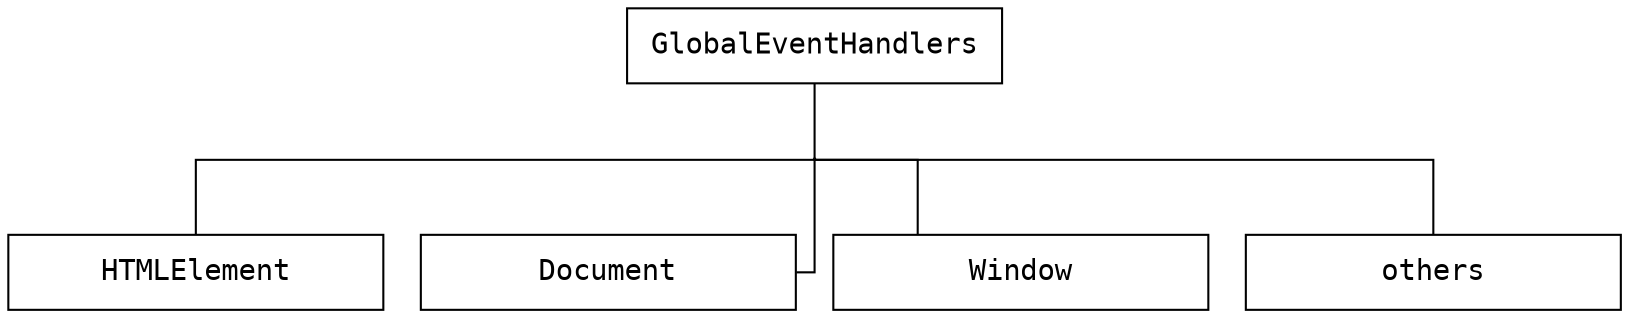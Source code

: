 digraph hierarchy {
  graph [rankdir=TB,splines=ortho,concentrate=true] // nodesep=0.2
  node [fontname=Courier,shape=box,width=2.5]
  edge [dir=none]

  globalpoint [shape=point,width=0.01,height=0.01]

  GlobalEventHandlers->globalpoint
  globalpoint->{ HTMLElement, Document, Window, others}
}